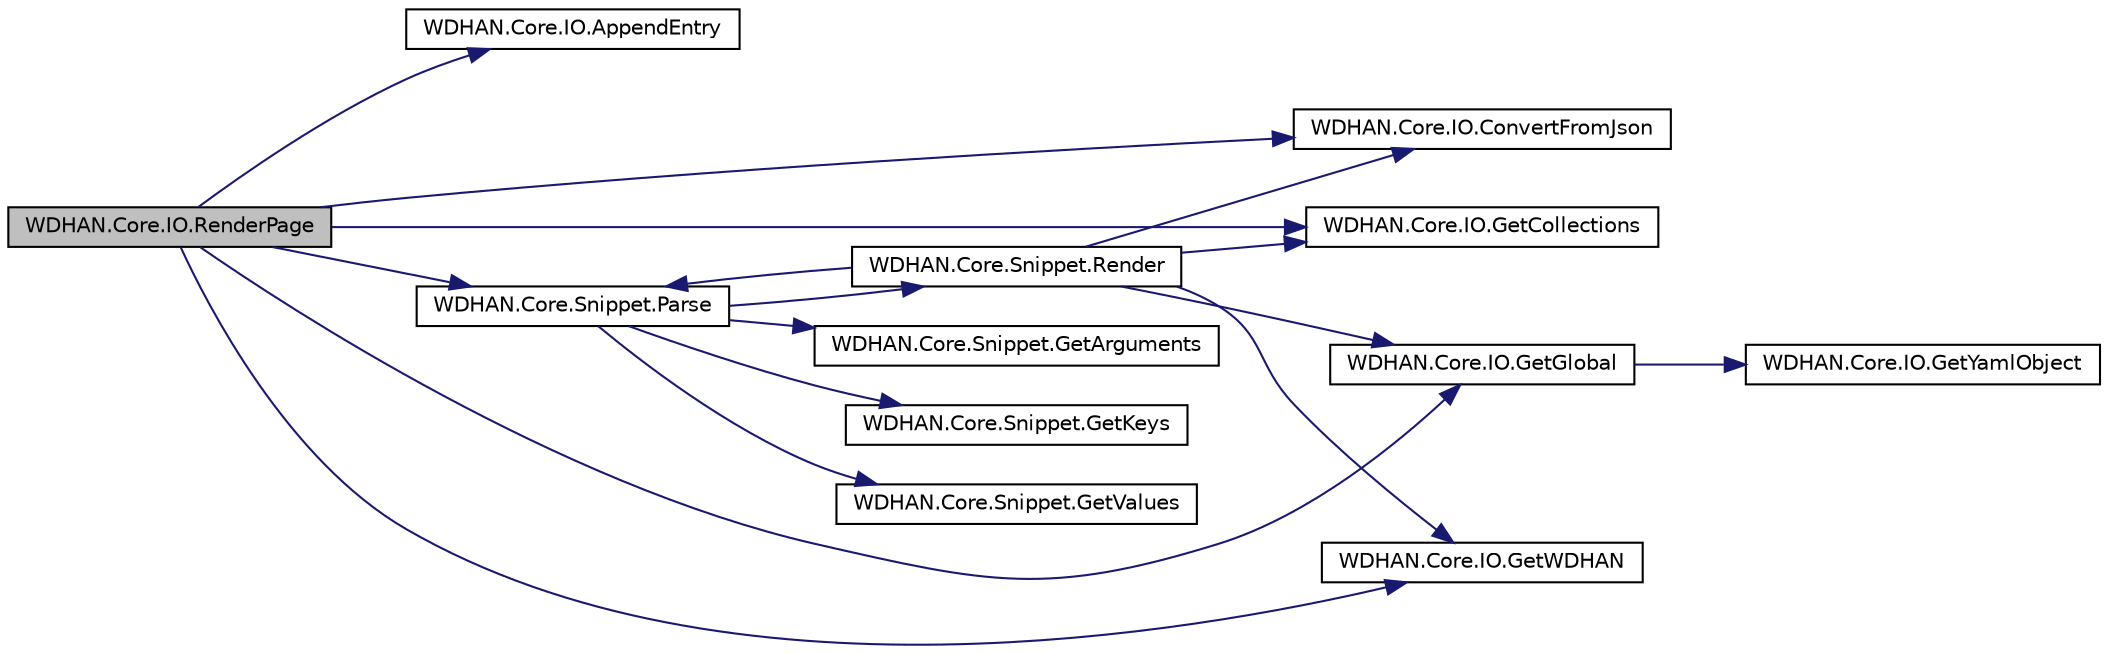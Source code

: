 digraph "WDHAN.Core.IO.RenderPage"
{
 // LATEX_PDF_SIZE
  edge [fontname="Helvetica",fontsize="10",labelfontname="Helvetica",labelfontsize="10"];
  node [fontname="Helvetica",fontsize="10",shape=record];
  rankdir="LR";
  Node1 [label="WDHAN.Core.IO.RenderPage",height=0.2,width=0.4,color="black", fillcolor="grey75", style="filled", fontcolor="black",tooltip="Take layout, place Markdig-parsed content in layout, evaluate includes, render with Scriban"];
  Node1 -> Node2 [color="midnightblue",fontsize="10",style="solid",fontname="Helvetica"];
  Node2 [label="WDHAN.Core.IO.AppendEntry",height=0.2,width=0.4,color="black", fillcolor="white", style="filled",URL="$class_w_d_h_a_n_1_1_core_1_1_i_o.html#ab64609fd1584bedbe3a3d87964eae1e3",tooltip="Adds JObject representations of pages in a collection to the collection's entries field in its collec..."];
  Node1 -> Node3 [color="midnightblue",fontsize="10",style="solid",fontname="Helvetica"];
  Node3 [label="WDHAN.Core.IO.ConvertFromJson",height=0.2,width=0.4,color="black", fillcolor="white", style="filled",URL="$class_w_d_h_a_n_1_1_core_1_1_i_o.html#a226ff4d23ac00fed992ab5d2e85fdab7",tooltip="Convert JObject to Scriban objects"];
  Node1 -> Node4 [color="midnightblue",fontsize="10",style="solid",fontname="Helvetica"];
  Node4 [label="WDHAN.Core.IO.GetCollections",height=0.2,width=0.4,color="black", fillcolor="white", style="filled",URL="$class_w_d_h_a_n_1_1_core_1_1_i_o.html#aa5aa812e7154ab4029e740398281fb3c",tooltip="Create a JObject to merge with the Global context containing each collection's collection...."];
  Node1 -> Node5 [color="midnightblue",fontsize="10",style="solid",fontname="Helvetica"];
  Node5 [label="WDHAN.Core.IO.GetGlobal",height=0.2,width=0.4,color="black", fillcolor="white", style="filled",URL="$class_w_d_h_a_n_1_1_core_1_1_i_o.html#aac4d4c4e08c3c1ae7b38103e230460fa",tooltip="Get file representing project's Global context"];
  Node5 -> Node6 [color="midnightblue",fontsize="10",style="solid",fontname="Helvetica"];
  Node6 [label="WDHAN.Core.IO.GetYamlObject",height=0.2,width=0.4,color="black", fillcolor="white", style="filled",URL="$class_w_d_h_a_n_1_1_core_1_1_i_o.html#ae601581880f278d00414777200cb917f",tooltip="Convert YAML data into JObject"];
  Node1 -> Node7 [color="midnightblue",fontsize="10",style="solid",fontname="Helvetica"];
  Node7 [label="WDHAN.Core.IO.GetWDHAN",height=0.2,width=0.4,color="black", fillcolor="white", style="filled",URL="$class_w_d_h_a_n_1_1_core_1_1_i_o.html#a3805887ffbfbacd0de9fb34bd24f3c3b",tooltip="Get JObject representing project's WDHAN context"];
  Node1 -> Node8 [color="midnightblue",fontsize="10",style="solid",fontname="Helvetica"];
  Node8 [label="WDHAN.Core.Snippet.Parse",height=0.2,width=0.4,color="black", fillcolor="white", style="filled",URL="$class_w_d_h_a_n_1_1_core_1_1_snippet.html#ade414a9921aa39851fd7a1c6b51496e0",tooltip="Parses through each {! snippet !} call in a page and evaluates them"];
  Node8 -> Node9 [color="midnightblue",fontsize="10",style="solid",fontname="Helvetica"];
  Node9 [label="WDHAN.Core.Snippet.GetArguments",height=0.2,width=0.4,color="black", fillcolor="white", style="filled",URL="$class_w_d_h_a_n_1_1_core_1_1_snippet.html#a1063ffddc98a6bc4b74a7afe81a354f4",tooltip="Gets the arguments given in the Snippet call, to be parsed through later"];
  Node8 -> Node10 [color="midnightblue",fontsize="10",style="solid",fontname="Helvetica"];
  Node10 [label="WDHAN.Core.Snippet.GetKeys",height=0.2,width=0.4,color="black", fillcolor="white", style="filled",URL="$class_w_d_h_a_n_1_1_core_1_1_snippet.html#a45566b5b6408a2f5aabd680569f8a542",tooltip="Gets the keys (names of variables) given when the Snippet was called"];
  Node8 -> Node11 [color="midnightblue",fontsize="10",style="solid",fontname="Helvetica"];
  Node11 [label="WDHAN.Core.Snippet.GetValues",height=0.2,width=0.4,color="black", fillcolor="white", style="filled",URL="$class_w_d_h_a_n_1_1_core_1_1_snippet.html#a09c3f3cea15d8ab80f694e60db060ac9",tooltip="Gets values of given arguments/variables when the Snippet was called"];
  Node8 -> Node12 [color="midnightblue",fontsize="10",style="solid",fontname="Helvetica"];
  Node12 [label="WDHAN.Core.Snippet.Render",height=0.2,width=0.4,color="black", fillcolor="white", style="filled",URL="$class_w_d_h_a_n_1_1_core_1_1_snippet.html#a7e0224d917f9b89fbf1dd86b0ff751af",tooltip="Renders Snippets"];
  Node12 -> Node3 [color="midnightblue",fontsize="10",style="solid",fontname="Helvetica"];
  Node12 -> Node4 [color="midnightblue",fontsize="10",style="solid",fontname="Helvetica"];
  Node12 -> Node5 [color="midnightblue",fontsize="10",style="solid",fontname="Helvetica"];
  Node12 -> Node7 [color="midnightblue",fontsize="10",style="solid",fontname="Helvetica"];
  Node12 -> Node8 [color="midnightblue",fontsize="10",style="solid",fontname="Helvetica"];
}
